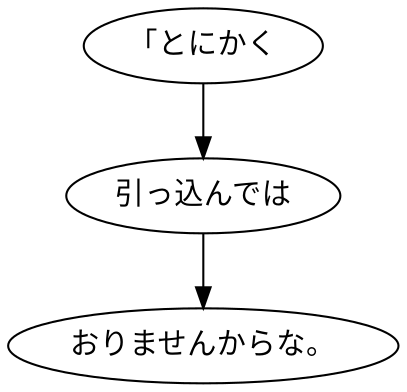 digraph graph1971 {
	node0 [label="「とにかく"];
	node1 [label="引っ込んでは"];
	node2 [label="おりませんからな。"];
	node0 -> node1;
	node1 -> node2;
}
